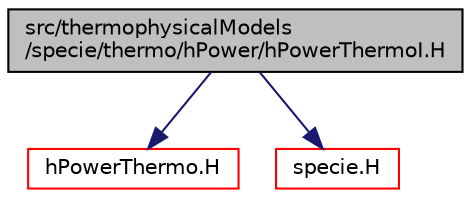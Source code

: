 digraph "src/thermophysicalModels/specie/thermo/hPower/hPowerThermoI.H"
{
  bgcolor="transparent";
  edge [fontname="Helvetica",fontsize="10",labelfontname="Helvetica",labelfontsize="10"];
  node [fontname="Helvetica",fontsize="10",shape=record];
  Node0 [label="src/thermophysicalModels\l/specie/thermo/hPower/hPowerThermoI.H",height=0.2,width=0.4,color="black", fillcolor="grey75", style="filled", fontcolor="black"];
  Node0 -> Node1 [color="midnightblue",fontsize="10",style="solid",fontname="Helvetica"];
  Node1 [label="hPowerThermo.H",height=0.2,width=0.4,color="red",URL="$a17108.html"];
  Node0 -> Node30 [color="midnightblue",fontsize="10",style="solid",fontname="Helvetica"];
  Node30 [label="specie.H",height=0.2,width=0.4,color="red",URL="$a17057.html"];
}
